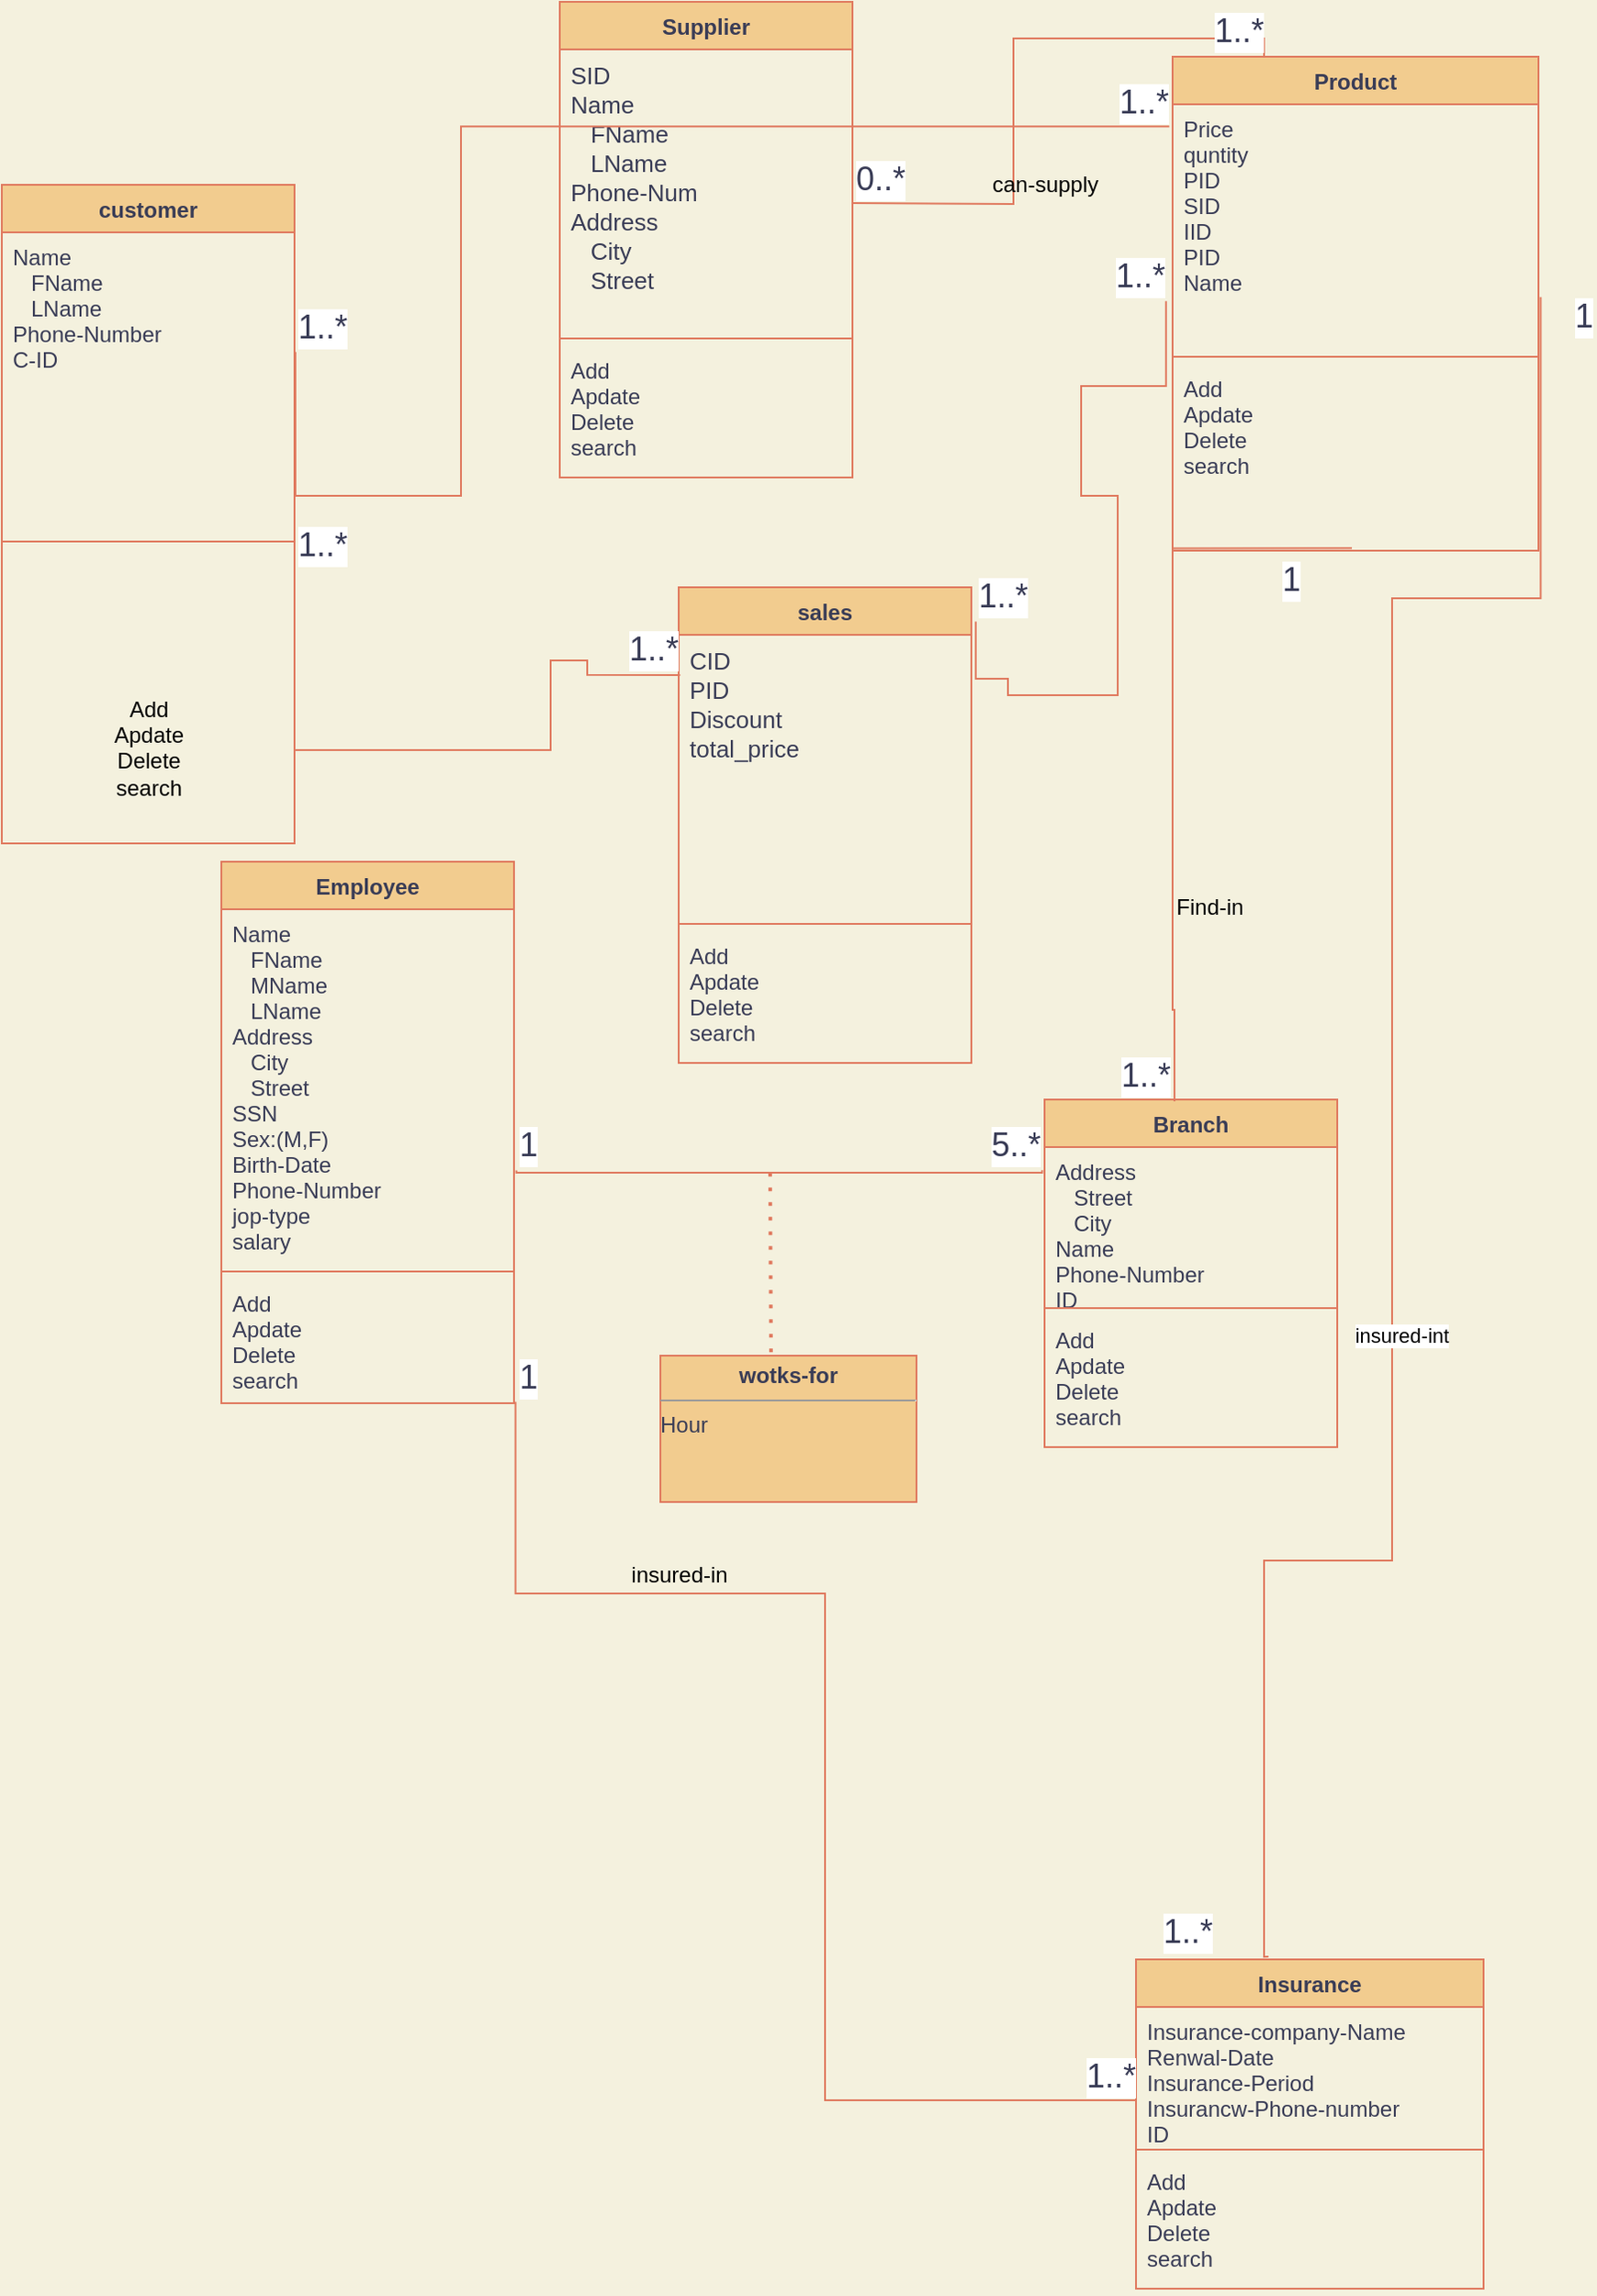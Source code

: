 <mxfile version="20.3.0" type="device"><diagram id="-33y-4gO5_atpLlxNTdB" name="Page-1"><mxGraphModel dx="1038" dy="649" grid="1" gridSize="10" guides="1" tooltips="1" connect="1" arrows="1" fold="1" page="1" pageScale="1" pageWidth="850" pageHeight="1100" background="#F4F1DE" math="0" shadow="0"><root><mxCell id="0"/><mxCell id="1" parent="0"/><mxCell id="otA6hGzkxwvznJRjjGUD-1" value="customer" style="swimlane;fontStyle=1;align=center;verticalAlign=top;childLayout=stackLayout;horizontal=1;startSize=26;horizontalStack=0;resizeParent=1;resizeParentMax=0;resizeLast=0;collapsible=1;marginBottom=0;fillColor=#F2CC8F;strokeColor=#E07A5F;fontColor=#393C56;" parent="1" vertex="1"><mxGeometry x="40" y="110" width="160" height="360" as="geometry"/></mxCell><mxCell id="otA6hGzkxwvznJRjjGUD-2" value="Name&#10;   FName&#10;   LName&#10;Phone-Number&#10;C-ID&#10;&#10;" style="text;strokeColor=none;fillColor=none;align=left;verticalAlign=top;spacingLeft=4;spacingRight=4;overflow=hidden;rotatable=0;points=[[0,0.5],[1,0.5]];portConstraint=eastwest;fontColor=#393C56;" parent="otA6hGzkxwvznJRjjGUD-1" vertex="1"><mxGeometry y="26" width="160" height="94" as="geometry"/></mxCell><mxCell id="otA6hGzkxwvznJRjjGUD-3" value="" style="line;strokeWidth=1;fillColor=none;align=left;verticalAlign=middle;spacingTop=-1;spacingLeft=3;spacingRight=3;rotatable=0;labelPosition=right;points=[];portConstraint=eastwest;strokeColor=#E07A5F;fontColor=#393C56;labelBackgroundColor=#F4F1DE;" parent="otA6hGzkxwvznJRjjGUD-1" vertex="1"><mxGeometry y="120" width="160" height="150" as="geometry"/></mxCell><mxCell id="XxwmcGC2KERAVX-E2BZf-2" value="Add&lt;br style=&quot;padding: 0px; margin: 0px;&quot;&gt;Apdate&lt;br style=&quot;padding: 0px; margin: 0px;&quot;&gt;Delete&lt;br style=&quot;padding: 0px; margin: 0px;&quot;&gt;search&lt;div style=&quot;padding: 0px; margin: 0px;&quot;&gt;&lt;br style=&quot;padding: 0px; margin: 0px; color: rgb(57, 60, 86); text-align: left;&quot;&gt;&lt;/div&gt;" style="text;html=1;align=center;verticalAlign=middle;resizable=0;points=[];autosize=1;strokeColor=none;fillColor=none;" parent="otA6hGzkxwvznJRjjGUD-1" vertex="1"><mxGeometry y="270" width="160" height="90" as="geometry"/></mxCell><mxCell id="otA6hGzkxwvznJRjjGUD-6" value="Product" style="swimlane;fontStyle=1;align=center;verticalAlign=top;childLayout=stackLayout;horizontal=1;startSize=26;horizontalStack=0;resizeParent=1;resizeParentMax=0;resizeLast=0;collapsible=1;marginBottom=0;fillColor=#F2CC8F;strokeColor=#E07A5F;fontColor=#393C56;" parent="1" vertex="1"><mxGeometry x="680" y="40" width="200" height="270" as="geometry"/></mxCell><mxCell id="otA6hGzkxwvznJRjjGUD-7" value="Price&#10;quntity &#10;PID&#10;SID&#10;IID&#10;PID&#10;Name" style="text;strokeColor=none;fillColor=none;align=left;verticalAlign=top;spacingLeft=4;spacingRight=4;overflow=hidden;rotatable=0;points=[[0,0.5],[1,0.5]];portConstraint=eastwest;fontColor=#393C56;" parent="otA6hGzkxwvznJRjjGUD-6" vertex="1"><mxGeometry y="26" width="200" height="134" as="geometry"/></mxCell><mxCell id="otA6hGzkxwvznJRjjGUD-8" value="" style="line;strokeWidth=1;fillColor=none;align=left;verticalAlign=middle;spacingTop=-1;spacingLeft=3;spacingRight=3;rotatable=0;labelPosition=right;points=[];portConstraint=eastwest;strokeColor=#E07A5F;fontColor=#393C56;labelBackgroundColor=#F4F1DE;" parent="otA6hGzkxwvznJRjjGUD-6" vertex="1"><mxGeometry y="160" width="200" height="8" as="geometry"/></mxCell><mxCell id="otA6hGzkxwvznJRjjGUD-9" value="Add&#10;Apdate&#10;Delete&#10;search&#10;" style="text;strokeColor=none;fillColor=none;align=left;verticalAlign=top;spacingLeft=4;spacingRight=4;overflow=hidden;rotatable=0;points=[[0,0.5],[1,0.5]];portConstraint=eastwest;fontColor=#393C56;" parent="otA6hGzkxwvznJRjjGUD-6" vertex="1"><mxGeometry y="168" width="200" height="102" as="geometry"/></mxCell><mxCell id="otA6hGzkxwvznJRjjGUD-10" value="Branch" style="swimlane;fontStyle=1;align=center;verticalAlign=top;childLayout=stackLayout;horizontal=1;startSize=26;horizontalStack=0;resizeParent=1;resizeParentMax=0;resizeLast=0;collapsible=1;marginBottom=0;fillColor=#F2CC8F;strokeColor=#E07A5F;fontColor=#393C56;" parent="1" vertex="1"><mxGeometry x="610" y="610" width="160" height="190" as="geometry"/></mxCell><mxCell id="otA6hGzkxwvznJRjjGUD-11" value="Address&#10;   Street&#10;   City&#10;Name&#10;Phone-Number&#10;ID&#10;&#10;" style="text;strokeColor=none;fillColor=none;align=left;verticalAlign=top;spacingLeft=4;spacingRight=4;overflow=hidden;rotatable=0;points=[[0,0.5],[1,0.5]];portConstraint=eastwest;fontColor=#393C56;" parent="otA6hGzkxwvznJRjjGUD-10" vertex="1"><mxGeometry y="26" width="160" height="84" as="geometry"/></mxCell><mxCell id="otA6hGzkxwvznJRjjGUD-12" value="" style="line;strokeWidth=1;fillColor=none;align=left;verticalAlign=middle;spacingTop=-1;spacingLeft=3;spacingRight=3;rotatable=0;labelPosition=right;points=[];portConstraint=eastwest;strokeColor=#E07A5F;fontColor=#393C56;labelBackgroundColor=#F4F1DE;" parent="otA6hGzkxwvznJRjjGUD-10" vertex="1"><mxGeometry y="110" width="160" height="8" as="geometry"/></mxCell><mxCell id="otA6hGzkxwvznJRjjGUD-13" value="Add&#10;Apdate&#10;Delete&#10;search&#10;&#10;" style="text;strokeColor=none;fillColor=none;align=left;verticalAlign=top;spacingLeft=4;spacingRight=4;overflow=hidden;rotatable=0;points=[[0,0.5],[1,0.5]];portConstraint=eastwest;fontColor=#393C56;" parent="otA6hGzkxwvznJRjjGUD-10" vertex="1"><mxGeometry y="118" width="160" height="72" as="geometry"/></mxCell><mxCell id="otA6hGzkxwvznJRjjGUD-14" value="Employee" style="swimlane;fontStyle=1;align=center;verticalAlign=top;childLayout=stackLayout;horizontal=1;startSize=26;horizontalStack=0;resizeParent=1;resizeParentMax=0;resizeLast=0;collapsible=1;marginBottom=0;fillColor=#F2CC8F;strokeColor=#E07A5F;fontColor=#393C56;" parent="1" vertex="1"><mxGeometry x="160" y="480" width="160" height="296" as="geometry"/></mxCell><mxCell id="otA6hGzkxwvznJRjjGUD-15" value="Name&#10;   FName&#10;   MName&#10;   LName&#10;Address&#10;   City&#10;   Street&#10;SSN&#10;Sex:(M,F)&#10;Birth-Date&#10;Phone-Number&#10;jop-type&#10;salary&#10;&#10;&#10;&#10;" style="text;strokeColor=none;fillColor=none;align=left;verticalAlign=top;spacingLeft=4;spacingRight=4;overflow=hidden;rotatable=0;points=[[0,0.5],[1,0.5]];portConstraint=eastwest;fontColor=#393C56;" parent="otA6hGzkxwvznJRjjGUD-14" vertex="1"><mxGeometry y="26" width="160" height="194" as="geometry"/></mxCell><mxCell id="otA6hGzkxwvznJRjjGUD-16" value="" style="line;strokeWidth=1;fillColor=none;align=left;verticalAlign=middle;spacingTop=-1;spacingLeft=3;spacingRight=3;rotatable=0;labelPosition=right;points=[];portConstraint=eastwest;strokeColor=#E07A5F;fontColor=#393C56;labelBackgroundColor=#F4F1DE;" parent="otA6hGzkxwvznJRjjGUD-14" vertex="1"><mxGeometry y="220" width="160" height="8" as="geometry"/></mxCell><mxCell id="otA6hGzkxwvznJRjjGUD-17" value="Add&#10;Apdate&#10;Delete&#10;search&#10;" style="text;strokeColor=none;fillColor=none;align=left;verticalAlign=top;spacingLeft=4;spacingRight=4;overflow=hidden;rotatable=0;points=[[0,0.5],[1,0.5]];portConstraint=eastwest;fontColor=#393C56;" parent="otA6hGzkxwvznJRjjGUD-14" vertex="1"><mxGeometry y="228" width="160" height="68" as="geometry"/></mxCell><mxCell id="otA6hGzkxwvznJRjjGUD-18" value="Insurance" style="swimlane;fontStyle=1;align=center;verticalAlign=top;childLayout=stackLayout;horizontal=1;startSize=26;horizontalStack=0;resizeParent=1;resizeParentMax=0;resizeLast=0;collapsible=1;marginBottom=0;fillColor=#F2CC8F;strokeColor=#E07A5F;fontColor=#393C56;" parent="1" vertex="1"><mxGeometry x="660" y="1080" width="190" height="180" as="geometry"/></mxCell><mxCell id="otA6hGzkxwvznJRjjGUD-19" value="Insurance-company-Name&#10;Renwal-Date&#10;Insurance-Period&#10;Insurancw-Phone-number&#10;ID&#10;" style="text;strokeColor=none;fillColor=none;align=left;verticalAlign=top;spacingLeft=4;spacingRight=4;overflow=hidden;rotatable=0;points=[[0,0.5],[1,0.5]];portConstraint=eastwest;fontColor=#393C56;" parent="otA6hGzkxwvznJRjjGUD-18" vertex="1"><mxGeometry y="26" width="190" height="74" as="geometry"/></mxCell><mxCell id="otA6hGzkxwvznJRjjGUD-20" value="" style="line;strokeWidth=1;fillColor=none;align=left;verticalAlign=middle;spacingTop=-1;spacingLeft=3;spacingRight=3;rotatable=0;labelPosition=right;points=[];portConstraint=eastwest;strokeColor=#E07A5F;fontColor=#393C56;labelBackgroundColor=#F4F1DE;" parent="otA6hGzkxwvznJRjjGUD-18" vertex="1"><mxGeometry y="100" width="190" height="8" as="geometry"/></mxCell><mxCell id="otA6hGzkxwvznJRjjGUD-21" value="Add&#10;Apdate&#10;Delete&#10;search&#10;" style="text;strokeColor=none;fillColor=none;align=left;verticalAlign=top;spacingLeft=4;spacingRight=4;overflow=hidden;rotatable=0;points=[[0,0.5],[1,0.5]];portConstraint=eastwest;fontColor=#393C56;" parent="otA6hGzkxwvznJRjjGUD-18" vertex="1"><mxGeometry y="108" width="190" height="72" as="geometry"/></mxCell><mxCell id="3izTTbVVfr6TK1hV6jT--1" value="Supplier" style="swimlane;fontStyle=1;align=center;verticalAlign=top;childLayout=stackLayout;horizontal=1;startSize=26;horizontalStack=0;resizeParent=1;resizeParentMax=0;resizeLast=0;collapsible=1;marginBottom=0;fillColor=#F2CC8F;strokeColor=#E07A5F;fontColor=#393C56;" parent="1" vertex="1"><mxGeometry x="345" y="10" width="160" height="260" as="geometry"/></mxCell><mxCell id="MiTiOO0X7bgtDjpwj9OF-1" value="SID&#10;Name&#10;   FName&#10;   LName&#10;Phone-Num&#10;Address&#10;   City&#10;   Street&#10;" style="text;align=left;verticalAlign=top;spacingLeft=4;spacingRight=4;overflow=hidden;rotatable=0;points=[[0,0.5],[1,0.5]];portConstraint=eastwest;fontSize=13;fontColor=#393C56;" parent="3izTTbVVfr6TK1hV6jT--1" vertex="1"><mxGeometry y="26" width="160" height="154" as="geometry"/></mxCell><mxCell id="3izTTbVVfr6TK1hV6jT--3" value="" style="line;strokeWidth=1;fillColor=none;align=left;verticalAlign=middle;spacingTop=-1;spacingLeft=3;spacingRight=3;rotatable=0;labelPosition=right;points=[];portConstraint=eastwest;strokeColor=#E07A5F;labelBackgroundColor=#F4F1DE;fontColor=#393C56;" parent="3izTTbVVfr6TK1hV6jT--1" vertex="1"><mxGeometry y="180" width="160" height="8" as="geometry"/></mxCell><mxCell id="3izTTbVVfr6TK1hV6jT--4" value="Add&#10;Apdate&#10;Delete&#10;search&#10;" style="text;strokeColor=none;fillColor=none;align=left;verticalAlign=top;spacingLeft=4;spacingRight=4;overflow=hidden;rotatable=0;points=[[0,0.5],[1,0.5]];portConstraint=eastwest;fontColor=#393C56;" parent="3izTTbVVfr6TK1hV6jT--1" vertex="1"><mxGeometry y="188" width="160" height="72" as="geometry"/></mxCell><mxCell id="3izTTbVVfr6TK1hV6jT--29" value="" style="endArrow=none;html=1;edgeStyle=orthogonalEdgeStyle;rounded=0;strokeColor=#E07A5F;fontSize=18;fontColor=#393C56;fillColor=#F2CC8F;jumpSize=11;entryX=0.25;entryY=0;entryDx=0;entryDy=0;" parent="1" target="otA6hGzkxwvznJRjjGUD-6" edge="1"><mxGeometry relative="1" as="geometry"><mxPoint x="505" y="120" as="sourcePoint"/><mxPoint x="665" y="120" as="targetPoint"/></mxGeometry></mxCell><mxCell id="3izTTbVVfr6TK1hV6jT--30" value="0..*" style="edgeLabel;resizable=0;html=1;align=left;verticalAlign=bottom;strokeColor=#E07A5F;fontSize=18;fontColor=#393C56;fillColor=#F2CC8F;" parent="3izTTbVVfr6TK1hV6jT--29" connectable="0" vertex="1"><mxGeometry x="-1" relative="1" as="geometry"/></mxCell><mxCell id="3izTTbVVfr6TK1hV6jT--31" value="1..*" style="edgeLabel;resizable=0;html=1;align=right;verticalAlign=bottom;strokeColor=#E07A5F;fontSize=18;fontColor=#393C56;fillColor=#F2CC8F;" parent="3izTTbVVfr6TK1hV6jT--29" connectable="0" vertex="1"><mxGeometry x="1" relative="1" as="geometry"/></mxCell><mxCell id="3izTTbVVfr6TK1hV6jT--34" value="" style="endArrow=none;html=1;edgeStyle=orthogonalEdgeStyle;rounded=0;strokeColor=#E07A5F;fontSize=18;fontColor=#393C56;fillColor=#F2CC8F;jumpSize=11;entryX=0.49;entryY=0.987;entryDx=0;entryDy=0;entryPerimeter=0;exitX=0.444;exitY=0.005;exitDx=0;exitDy=0;exitPerimeter=0;" parent="1" source="otA6hGzkxwvznJRjjGUD-10" target="otA6hGzkxwvznJRjjGUD-9" edge="1"><mxGeometry relative="1" as="geometry"><mxPoint x="630" y="440" as="sourcePoint"/><mxPoint x="790" y="440" as="targetPoint"/><Array as="points"><mxPoint x="681" y="561"/><mxPoint x="680" y="400"/></Array></mxGeometry></mxCell><mxCell id="3izTTbVVfr6TK1hV6jT--35" value="1..*" style="edgeLabel;resizable=0;html=1;align=left;verticalAlign=bottom;strokeColor=#E07A5F;fontSize=18;fontColor=#393C56;fillColor=#F2CC8F;" parent="3izTTbVVfr6TK1hV6jT--34" connectable="0" vertex="1"><mxGeometry x="-1" relative="1" as="geometry"><mxPoint x="-31" as="offset"/></mxGeometry></mxCell><mxCell id="3izTTbVVfr6TK1hV6jT--36" value="1" style="edgeLabel;resizable=0;html=1;align=right;verticalAlign=bottom;strokeColor=#E07A5F;fontSize=18;fontColor=#393C56;fillColor=#F2CC8F;" parent="3izTTbVVfr6TK1hV6jT--34" connectable="0" vertex="1"><mxGeometry x="1" relative="1" as="geometry"><mxPoint x="-28" y="31" as="offset"/></mxGeometry></mxCell><mxCell id="3izTTbVVfr6TK1hV6jT--37" value="" style="endArrow=none;html=1;edgeStyle=orthogonalEdgeStyle;rounded=0;strokeColor=#E07A5F;fontSize=18;fontColor=#393C56;fillColor=#F2CC8F;jumpSize=11;entryX=1.006;entryY=0.786;entryDx=0;entryDy=0;entryPerimeter=0;exitX=0.381;exitY=-0.008;exitDx=0;exitDy=0;exitPerimeter=0;" parent="1" source="otA6hGzkxwvznJRjjGUD-18" target="otA6hGzkxwvznJRjjGUD-7" edge="1"><mxGeometry relative="1" as="geometry"><mxPoint x="730" y="1050" as="sourcePoint"/><mxPoint x="800" y="820" as="targetPoint"/><Array as="points"><mxPoint x="730" y="1079"/><mxPoint x="730" y="862"/><mxPoint x="800" y="862"/><mxPoint x="800" y="336"/></Array></mxGeometry></mxCell><mxCell id="3izTTbVVfr6TK1hV6jT--38" value="1..*" style="edgeLabel;resizable=0;html=1;align=left;verticalAlign=bottom;strokeColor=#E07A5F;fontSize=18;fontColor=#393C56;fillColor=#F2CC8F;" parent="3izTTbVVfr6TK1hV6jT--37" connectable="0" vertex="1"><mxGeometry x="-1" relative="1" as="geometry"><mxPoint x="-59" as="offset"/></mxGeometry></mxCell><mxCell id="3izTTbVVfr6TK1hV6jT--39" value="1" style="edgeLabel;resizable=0;html=1;align=right;verticalAlign=bottom;strokeColor=#E07A5F;fontSize=18;fontColor=#393C56;fillColor=#F2CC8F;" parent="3izTTbVVfr6TK1hV6jT--37" connectable="0" vertex="1"><mxGeometry x="1" relative="1" as="geometry"><mxPoint x="29" y="24" as="offset"/></mxGeometry></mxCell><mxCell id="lUU8nkaJQgkiWoUI95mq-4" value="insured-int" style="edgeLabel;html=1;align=center;verticalAlign=middle;resizable=0;points=[];" parent="3izTTbVVfr6TK1hV6jT--37" vertex="1" connectable="0"><mxGeometry x="-0.223" y="-5" relative="1" as="geometry"><mxPoint as="offset"/></mxGeometry></mxCell><mxCell id="3izTTbVVfr6TK1hV6jT--43" value="" style="endArrow=none;dashed=1;html=1;dashPattern=1 3;strokeWidth=2;rounded=0;strokeColor=#E07A5F;fontColor=#393C56;fillColor=#F2CC8F;jumpSize=11;exitX=0.432;exitY=-0.023;exitDx=0;exitDy=0;exitPerimeter=0;" parent="1" source="3izTTbVVfr6TK1hV6jT--44" edge="1"><mxGeometry width="50" height="50" relative="1" as="geometry"><mxPoint x="460" y="740" as="sourcePoint"/><mxPoint x="460" y="650" as="targetPoint"/></mxGeometry></mxCell><mxCell id="3izTTbVVfr6TK1hV6jT--44" value="&lt;p style=&quot;margin:0px;margin-top:4px;text-align:center;&quot;&gt;&lt;b&gt;wotks-for&lt;/b&gt;&lt;/p&gt;&lt;hr size=&quot;1&quot;&gt;&lt;div style=&quot;height:2px;&quot;&gt;Hour&lt;/div&gt;&lt;div style=&quot;height:2px;&quot;&gt;&lt;br&gt;&lt;/div&gt;&lt;div style=&quot;height:2px;&quot;&gt;&lt;br&gt;&lt;/div&gt;&lt;div style=&quot;height:2px;&quot;&gt;&lt;br&gt;&lt;/div&gt;&lt;div style=&quot;height:2px;&quot;&gt;&lt;br&gt;&lt;/div&gt;&lt;div style=&quot;height:2px;&quot;&gt;&lt;br&gt;&lt;/div&gt;&lt;div style=&quot;height:2px;&quot;&gt;&lt;br&gt;&lt;/div&gt;&lt;div style=&quot;height:2px;&quot;&gt;&lt;br&gt;&lt;/div&gt;&lt;div style=&quot;height:2px;&quot;&gt;&lt;br&gt;&lt;/div&gt;&lt;div style=&quot;height:2px;&quot;&gt;&lt;br&gt;&lt;/div&gt;&lt;div style=&quot;height:2px;&quot;&gt;&lt;br&gt;&lt;/div&gt;&lt;div style=&quot;height:2px;&quot;&gt;&lt;br&gt;&lt;/div&gt;" style="verticalAlign=top;align=left;overflow=fill;fontSize=12;fontFamily=Helvetica;html=1;strokeColor=#E07A5F;fontColor=#393C56;fillColor=#F2CC8F;" parent="1" vertex="1"><mxGeometry x="400" y="750" width="140" height="80" as="geometry"/></mxCell><mxCell id="3izTTbVVfr6TK1hV6jT--45" value="" style="endArrow=none;html=1;edgeStyle=orthogonalEdgeStyle;rounded=0;strokeColor=#E07A5F;fontSize=18;fontColor=#393C56;fillColor=#F2CC8F;jumpSize=11;exitX=1.003;exitY=0.696;exitDx=0;exitDy=0;exitPerimeter=0;entryX=-0.009;entryY=0.141;entryDx=0;entryDy=0;entryPerimeter=0;" parent="1" source="otA6hGzkxwvznJRjjGUD-2" target="otA6hGzkxwvznJRjjGUD-6" edge="1"><mxGeometry relative="1" as="geometry"><mxPoint x="330" y="320" as="sourcePoint"/><mxPoint x="480" y="291" as="targetPoint"/><Array as="points"><mxPoint x="291" y="280"/></Array></mxGeometry></mxCell><mxCell id="3izTTbVVfr6TK1hV6jT--46" value="1..*" style="edgeLabel;resizable=0;html=1;align=left;verticalAlign=bottom;strokeColor=#E07A5F;fontSize=18;fontColor=#393C56;fillColor=#F2CC8F;" parent="3izTTbVVfr6TK1hV6jT--45" connectable="0" vertex="1"><mxGeometry x="-1" relative="1" as="geometry"/></mxCell><mxCell id="3izTTbVVfr6TK1hV6jT--47" value="1..*" style="edgeLabel;resizable=0;html=1;align=right;verticalAlign=bottom;strokeColor=#E07A5F;fontSize=18;fontColor=#393C56;fillColor=#F2CC8F;" parent="3izTTbVVfr6TK1hV6jT--45" connectable="0" vertex="1"><mxGeometry x="1" relative="1" as="geometry"/></mxCell><mxCell id="3izTTbVVfr6TK1hV6jT--48" value="" style="endArrow=none;html=1;edgeStyle=orthogonalEdgeStyle;rounded=0;strokeColor=#E07A5F;fontSize=18;fontColor=#393C56;fillColor=#F2CC8F;jumpSize=11;exitX=1.005;exitY=0.989;exitDx=0;exitDy=0;exitPerimeter=0;" parent="1" source="otA6hGzkxwvznJRjjGUD-17" edge="1"><mxGeometry relative="1" as="geometry"><mxPoint x="330" y="880" as="sourcePoint"/><mxPoint x="660" y="1157" as="targetPoint"/><Array as="points"><mxPoint x="321" y="880"/><mxPoint x="490" y="880"/><mxPoint x="490" y="1157"/></Array></mxGeometry></mxCell><mxCell id="3izTTbVVfr6TK1hV6jT--49" value="1" style="edgeLabel;resizable=0;html=1;align=left;verticalAlign=bottom;strokeColor=#E07A5F;fontSize=18;fontColor=#393C56;fillColor=#F2CC8F;" parent="3izTTbVVfr6TK1hV6jT--48" connectable="0" vertex="1"><mxGeometry x="-1" relative="1" as="geometry"/></mxCell><mxCell id="3izTTbVVfr6TK1hV6jT--50" value="1..*" style="edgeLabel;resizable=0;html=1;align=right;verticalAlign=bottom;strokeColor=#E07A5F;fontSize=18;fontColor=#393C56;fillColor=#F2CC8F;" parent="3izTTbVVfr6TK1hV6jT--48" connectable="0" vertex="1"><mxGeometry x="1" relative="1" as="geometry"/></mxCell><mxCell id="HCC8cags_2hiN8U-O1OF-4" value="" style="endArrow=none;html=1;edgeStyle=orthogonalEdgeStyle;rounded=0;strokeColor=#E07A5F;fontSize=18;fontColor=#393C56;fillColor=#F2CC8F;jumpSize=11;entryX=-0.008;entryY=0.15;entryDx=0;entryDy=0;exitX=1.008;exitY=0.736;exitDx=0;exitDy=0;exitPerimeter=0;entryPerimeter=0;" parent="1" source="otA6hGzkxwvznJRjjGUD-15" target="otA6hGzkxwvznJRjjGUD-11" edge="1"><mxGeometry relative="1" as="geometry"><mxPoint x="342.1" y="650" as="sourcePoint"/><mxPoint x="597.9" y="652.956" as="targetPoint"/><Array as="points"><mxPoint x="321" y="650"/></Array></mxGeometry></mxCell><mxCell id="HCC8cags_2hiN8U-O1OF-5" value="1" style="edgeLabel;resizable=0;html=1;align=left;verticalAlign=bottom;strokeColor=#E07A5F;fontSize=18;fontColor=#393C56;fillColor=#F2CC8F;" parent="HCC8cags_2hiN8U-O1OF-4" connectable="0" vertex="1"><mxGeometry x="-1" relative="1" as="geometry"/></mxCell><mxCell id="HCC8cags_2hiN8U-O1OF-6" value="5..*" style="edgeLabel;resizable=0;html=1;align=right;verticalAlign=bottom;strokeColor=#E07A5F;fontSize=18;fontColor=#393C56;fillColor=#F2CC8F;" parent="HCC8cags_2hiN8U-O1OF-4" connectable="0" vertex="1"><mxGeometry x="1" relative="1" as="geometry"/></mxCell><mxCell id="lUU8nkaJQgkiWoUI95mq-2" value="insured-in" style="text;html=1;align=center;verticalAlign=middle;resizable=0;points=[];autosize=1;strokeColor=none;fillColor=none;" parent="1" vertex="1"><mxGeometry x="370" y="855" width="80" height="30" as="geometry"/></mxCell><mxCell id="lUU8nkaJQgkiWoUI95mq-3" value="can-supply" style="text;html=1;align=center;verticalAlign=middle;resizable=0;points=[];autosize=1;strokeColor=none;fillColor=none;" parent="1" vertex="1"><mxGeometry x="570" y="95" width="80" height="30" as="geometry"/></mxCell><mxCell id="lUU8nkaJQgkiWoUI95mq-5" value="Find-in" style="text;html=1;align=center;verticalAlign=middle;resizable=0;points=[];autosize=1;strokeColor=none;fillColor=none;" parent="1" vertex="1"><mxGeometry x="670" y="490" width="60" height="30" as="geometry"/></mxCell><mxCell id="XxwmcGC2KERAVX-E2BZf-3" value="sales" style="swimlane;fontStyle=1;align=center;verticalAlign=top;childLayout=stackLayout;horizontal=1;startSize=26;horizontalStack=0;resizeParent=1;resizeParentMax=0;resizeLast=0;collapsible=1;marginBottom=0;fillColor=#F2CC8F;strokeColor=#E07A5F;fontColor=#393C56;" parent="1" vertex="1"><mxGeometry x="410" y="330" width="160" height="260" as="geometry"/></mxCell><mxCell id="XxwmcGC2KERAVX-E2BZf-4" value="CID&#10;PID&#10;Discount&#10;total_price&#10;" style="text;align=left;verticalAlign=top;spacingLeft=4;spacingRight=4;overflow=hidden;rotatable=0;points=[[0,0.5],[1,0.5]];portConstraint=eastwest;fontSize=13;fontColor=#393C56;" parent="XxwmcGC2KERAVX-E2BZf-3" vertex="1"><mxGeometry y="26" width="160" height="154" as="geometry"/></mxCell><mxCell id="XxwmcGC2KERAVX-E2BZf-5" value="" style="line;strokeWidth=1;fillColor=none;align=left;verticalAlign=middle;spacingTop=-1;spacingLeft=3;spacingRight=3;rotatable=0;labelPosition=right;points=[];portConstraint=eastwest;strokeColor=#E07A5F;labelBackgroundColor=#F4F1DE;fontColor=#393C56;" parent="XxwmcGC2KERAVX-E2BZf-3" vertex="1"><mxGeometry y="180" width="160" height="8" as="geometry"/></mxCell><mxCell id="XxwmcGC2KERAVX-E2BZf-6" value="Add&#10;Apdate&#10;Delete&#10;search&#10;" style="text;strokeColor=none;fillColor=none;align=left;verticalAlign=top;spacingLeft=4;spacingRight=4;overflow=hidden;rotatable=0;points=[[0,0.5],[1,0.5]];portConstraint=eastwest;fontColor=#393C56;" parent="XxwmcGC2KERAVX-E2BZf-3" vertex="1"><mxGeometry y="188" width="160" height="72" as="geometry"/></mxCell><mxCell id="Ee_0cQdbSWtnQzcF9sXo-2" value="" style="endArrow=none;html=1;edgeStyle=orthogonalEdgeStyle;rounded=0;strokeColor=#E07A5F;fontSize=18;fontColor=#393C56;fillColor=#F2CC8F;jumpSize=11;exitX=1;exitY=0.5;exitDx=0;exitDy=0;entryX=0.005;entryY=0.069;entryDx=0;entryDy=0;entryPerimeter=0;" parent="1" edge="1"><mxGeometry relative="1" as="geometry"><mxPoint x="200" y="320" as="sourcePoint"/><mxPoint x="410.8" y="377.94" as="targetPoint"/><Array as="points"><mxPoint x="200" y="419"/><mxPoint x="340" y="419"/><mxPoint x="340" y="370"/><mxPoint x="360" y="370"/><mxPoint x="360" y="378"/></Array></mxGeometry></mxCell><mxCell id="Ee_0cQdbSWtnQzcF9sXo-3" value="1..*" style="edgeLabel;resizable=0;html=1;align=left;verticalAlign=bottom;strokeColor=#E07A5F;fontSize=18;fontColor=#393C56;fillColor=#F2CC8F;" parent="Ee_0cQdbSWtnQzcF9sXo-2" connectable="0" vertex="1"><mxGeometry x="-1" relative="1" as="geometry"/></mxCell><mxCell id="Ee_0cQdbSWtnQzcF9sXo-4" value="1..*" style="edgeLabel;resizable=0;html=1;align=right;verticalAlign=bottom;strokeColor=#E07A5F;fontSize=18;fontColor=#393C56;fillColor=#F2CC8F;" parent="Ee_0cQdbSWtnQzcF9sXo-2" connectable="0" vertex="1"><mxGeometry x="1" relative="1" as="geometry"/></mxCell><mxCell id="Ee_0cQdbSWtnQzcF9sXo-5" value="" style="endArrow=none;html=1;edgeStyle=orthogonalEdgeStyle;rounded=0;strokeColor=#E07A5F;fontSize=18;fontColor=#393C56;fillColor=#F2CC8F;jumpSize=11;exitX=1.015;exitY=0.072;exitDx=0;exitDy=0;exitPerimeter=0;entryX=-0.018;entryY=0.803;entryDx=0;entryDy=0;entryPerimeter=0;" parent="1" source="XxwmcGC2KERAVX-E2BZf-3" target="otA6hGzkxwvznJRjjGUD-7" edge="1"><mxGeometry relative="1" as="geometry"><mxPoint x="600" y="330" as="sourcePoint"/><mxPoint x="1078" y="220" as="targetPoint"/><Array as="points"><mxPoint x="572" y="380"/><mxPoint x="590" y="380"/><mxPoint x="590" y="389"/><mxPoint x="650" y="389"/><mxPoint x="650" y="280"/><mxPoint x="630" y="280"/><mxPoint x="630" y="220"/><mxPoint x="676" y="220"/></Array></mxGeometry></mxCell><mxCell id="Ee_0cQdbSWtnQzcF9sXo-6" value="1..*" style="edgeLabel;resizable=0;html=1;align=left;verticalAlign=bottom;strokeColor=#E07A5F;fontSize=18;fontColor=#393C56;fillColor=#F2CC8F;" parent="Ee_0cQdbSWtnQzcF9sXo-5" connectable="0" vertex="1"><mxGeometry x="-1" relative="1" as="geometry"/></mxCell><mxCell id="Ee_0cQdbSWtnQzcF9sXo-7" value="1..*" style="edgeLabel;resizable=0;html=1;align=right;verticalAlign=bottom;strokeColor=#E07A5F;fontSize=18;fontColor=#393C56;fillColor=#F2CC8F;" parent="Ee_0cQdbSWtnQzcF9sXo-5" connectable="0" vertex="1"><mxGeometry x="1" relative="1" as="geometry"/></mxCell></root></mxGraphModel></diagram></mxfile>